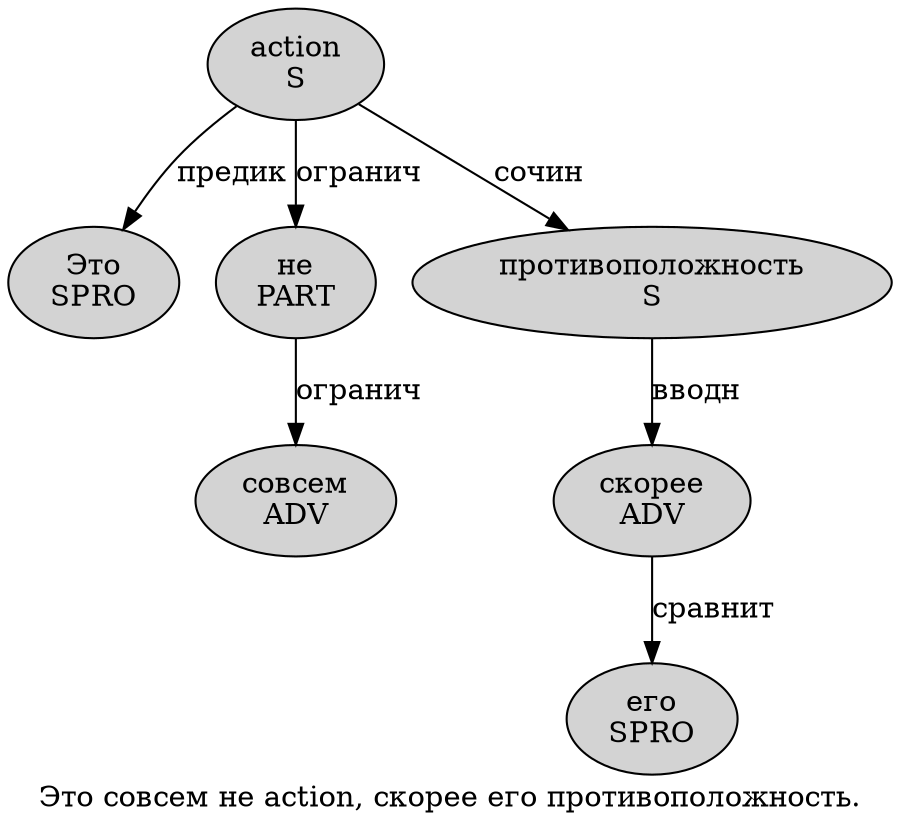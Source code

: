 digraph SENTENCE_62 {
	graph [label="Это совсем не action, скорее его противоположность."]
	node [style=filled]
		0 [label="Это
SPRO" color="" fillcolor=lightgray penwidth=1 shape=ellipse]
		1 [label="совсем
ADV" color="" fillcolor=lightgray penwidth=1 shape=ellipse]
		2 [label="не
PART" color="" fillcolor=lightgray penwidth=1 shape=ellipse]
		3 [label="action
S" color="" fillcolor=lightgray penwidth=1 shape=ellipse]
		5 [label="скорее
ADV" color="" fillcolor=lightgray penwidth=1 shape=ellipse]
		6 [label="его
SPRO" color="" fillcolor=lightgray penwidth=1 shape=ellipse]
		7 [label="противоположность
S" color="" fillcolor=lightgray penwidth=1 shape=ellipse]
			2 -> 1 [label="огранич"]
			5 -> 6 [label="сравнит"]
			3 -> 0 [label="предик"]
			3 -> 2 [label="огранич"]
			3 -> 7 [label="сочин"]
			7 -> 5 [label="вводн"]
}